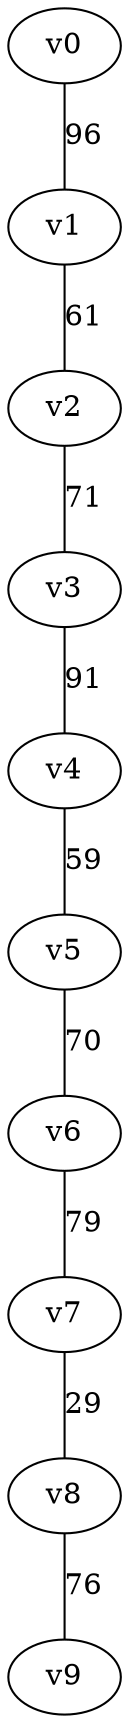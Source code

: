 graph gn10_dfs {
v0 -- v1 [label = "96"];
v1 -- v2 [label = "61"];
v2 -- v3 [label = "71"];
v3 -- v4 [label = "91"];
v4 -- v5 [label = "59"];
v5 -- v6 [label = "70"];
v6 -- v7 [label = "79"];
v7 -- v8 [label = "29"];
v8 -- v9 [label = "76"];
}